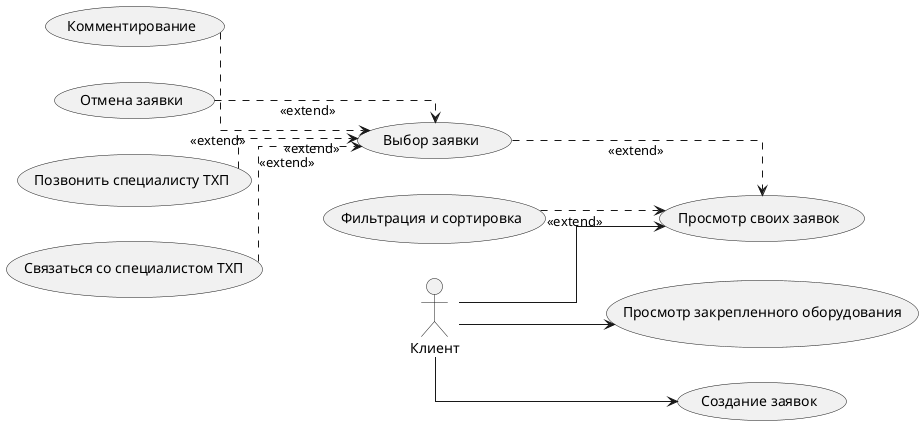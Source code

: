 @startuml
left to right direction
skinparam linetype ortho

Клиент --> (Просмотр своих заявок)
(Выбор заявки) ..> (Просмотр своих заявок) : <<extend>>
(Фильтрация и сортировка) ..> (Просмотр своих заявок) : <<extend>>
(Комментирование) ..> (Выбор заявки) : <<extend>>
(Отмена заявки) ..> (Выбор заявки) : <<extend>>
(Позвонить специалисту ТХП) ..> (Выбор заявки) : <<extend>>
(Связаться со специалистом ТХП) ..> (Выбор заявки) : <<extend>>

Клиент --> (Просмотр закрепленного оборудования)
Клиент --> (Создание заявок)
@enduml